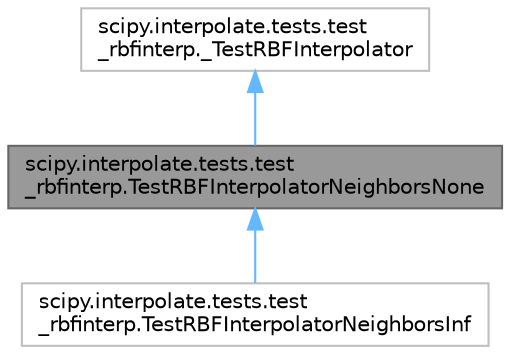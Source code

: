 digraph "scipy.interpolate.tests.test_rbfinterp.TestRBFInterpolatorNeighborsNone"
{
 // LATEX_PDF_SIZE
  bgcolor="transparent";
  edge [fontname=Helvetica,fontsize=10,labelfontname=Helvetica,labelfontsize=10];
  node [fontname=Helvetica,fontsize=10,shape=box,height=0.2,width=0.4];
  Node1 [id="Node000001",label="scipy.interpolate.tests.test\l_rbfinterp.TestRBFInterpolatorNeighborsNone",height=0.2,width=0.4,color="gray40", fillcolor="grey60", style="filled", fontcolor="black",tooltip=" "];
  Node2 -> Node1 [id="edge3_Node000001_Node000002",dir="back",color="steelblue1",style="solid",tooltip=" "];
  Node2 [id="Node000002",label="scipy.interpolate.tests.test\l_rbfinterp._TestRBFInterpolator",height=0.2,width=0.4,color="grey75", fillcolor="white", style="filled",URL="$df/de5/classscipy_1_1interpolate_1_1tests_1_1test__rbfinterp_1_1__TestRBFInterpolator.html",tooltip=" "];
  Node1 -> Node3 [id="edge4_Node000001_Node000003",dir="back",color="steelblue1",style="solid",tooltip=" "];
  Node3 [id="Node000003",label="scipy.interpolate.tests.test\l_rbfinterp.TestRBFInterpolatorNeighborsInf",height=0.2,width=0.4,color="grey75", fillcolor="white", style="filled",URL="$d6/d2c/classscipy_1_1interpolate_1_1tests_1_1test__rbfinterp_1_1TestRBFInterpolatorNeighborsInf.html",tooltip=" "];
}
